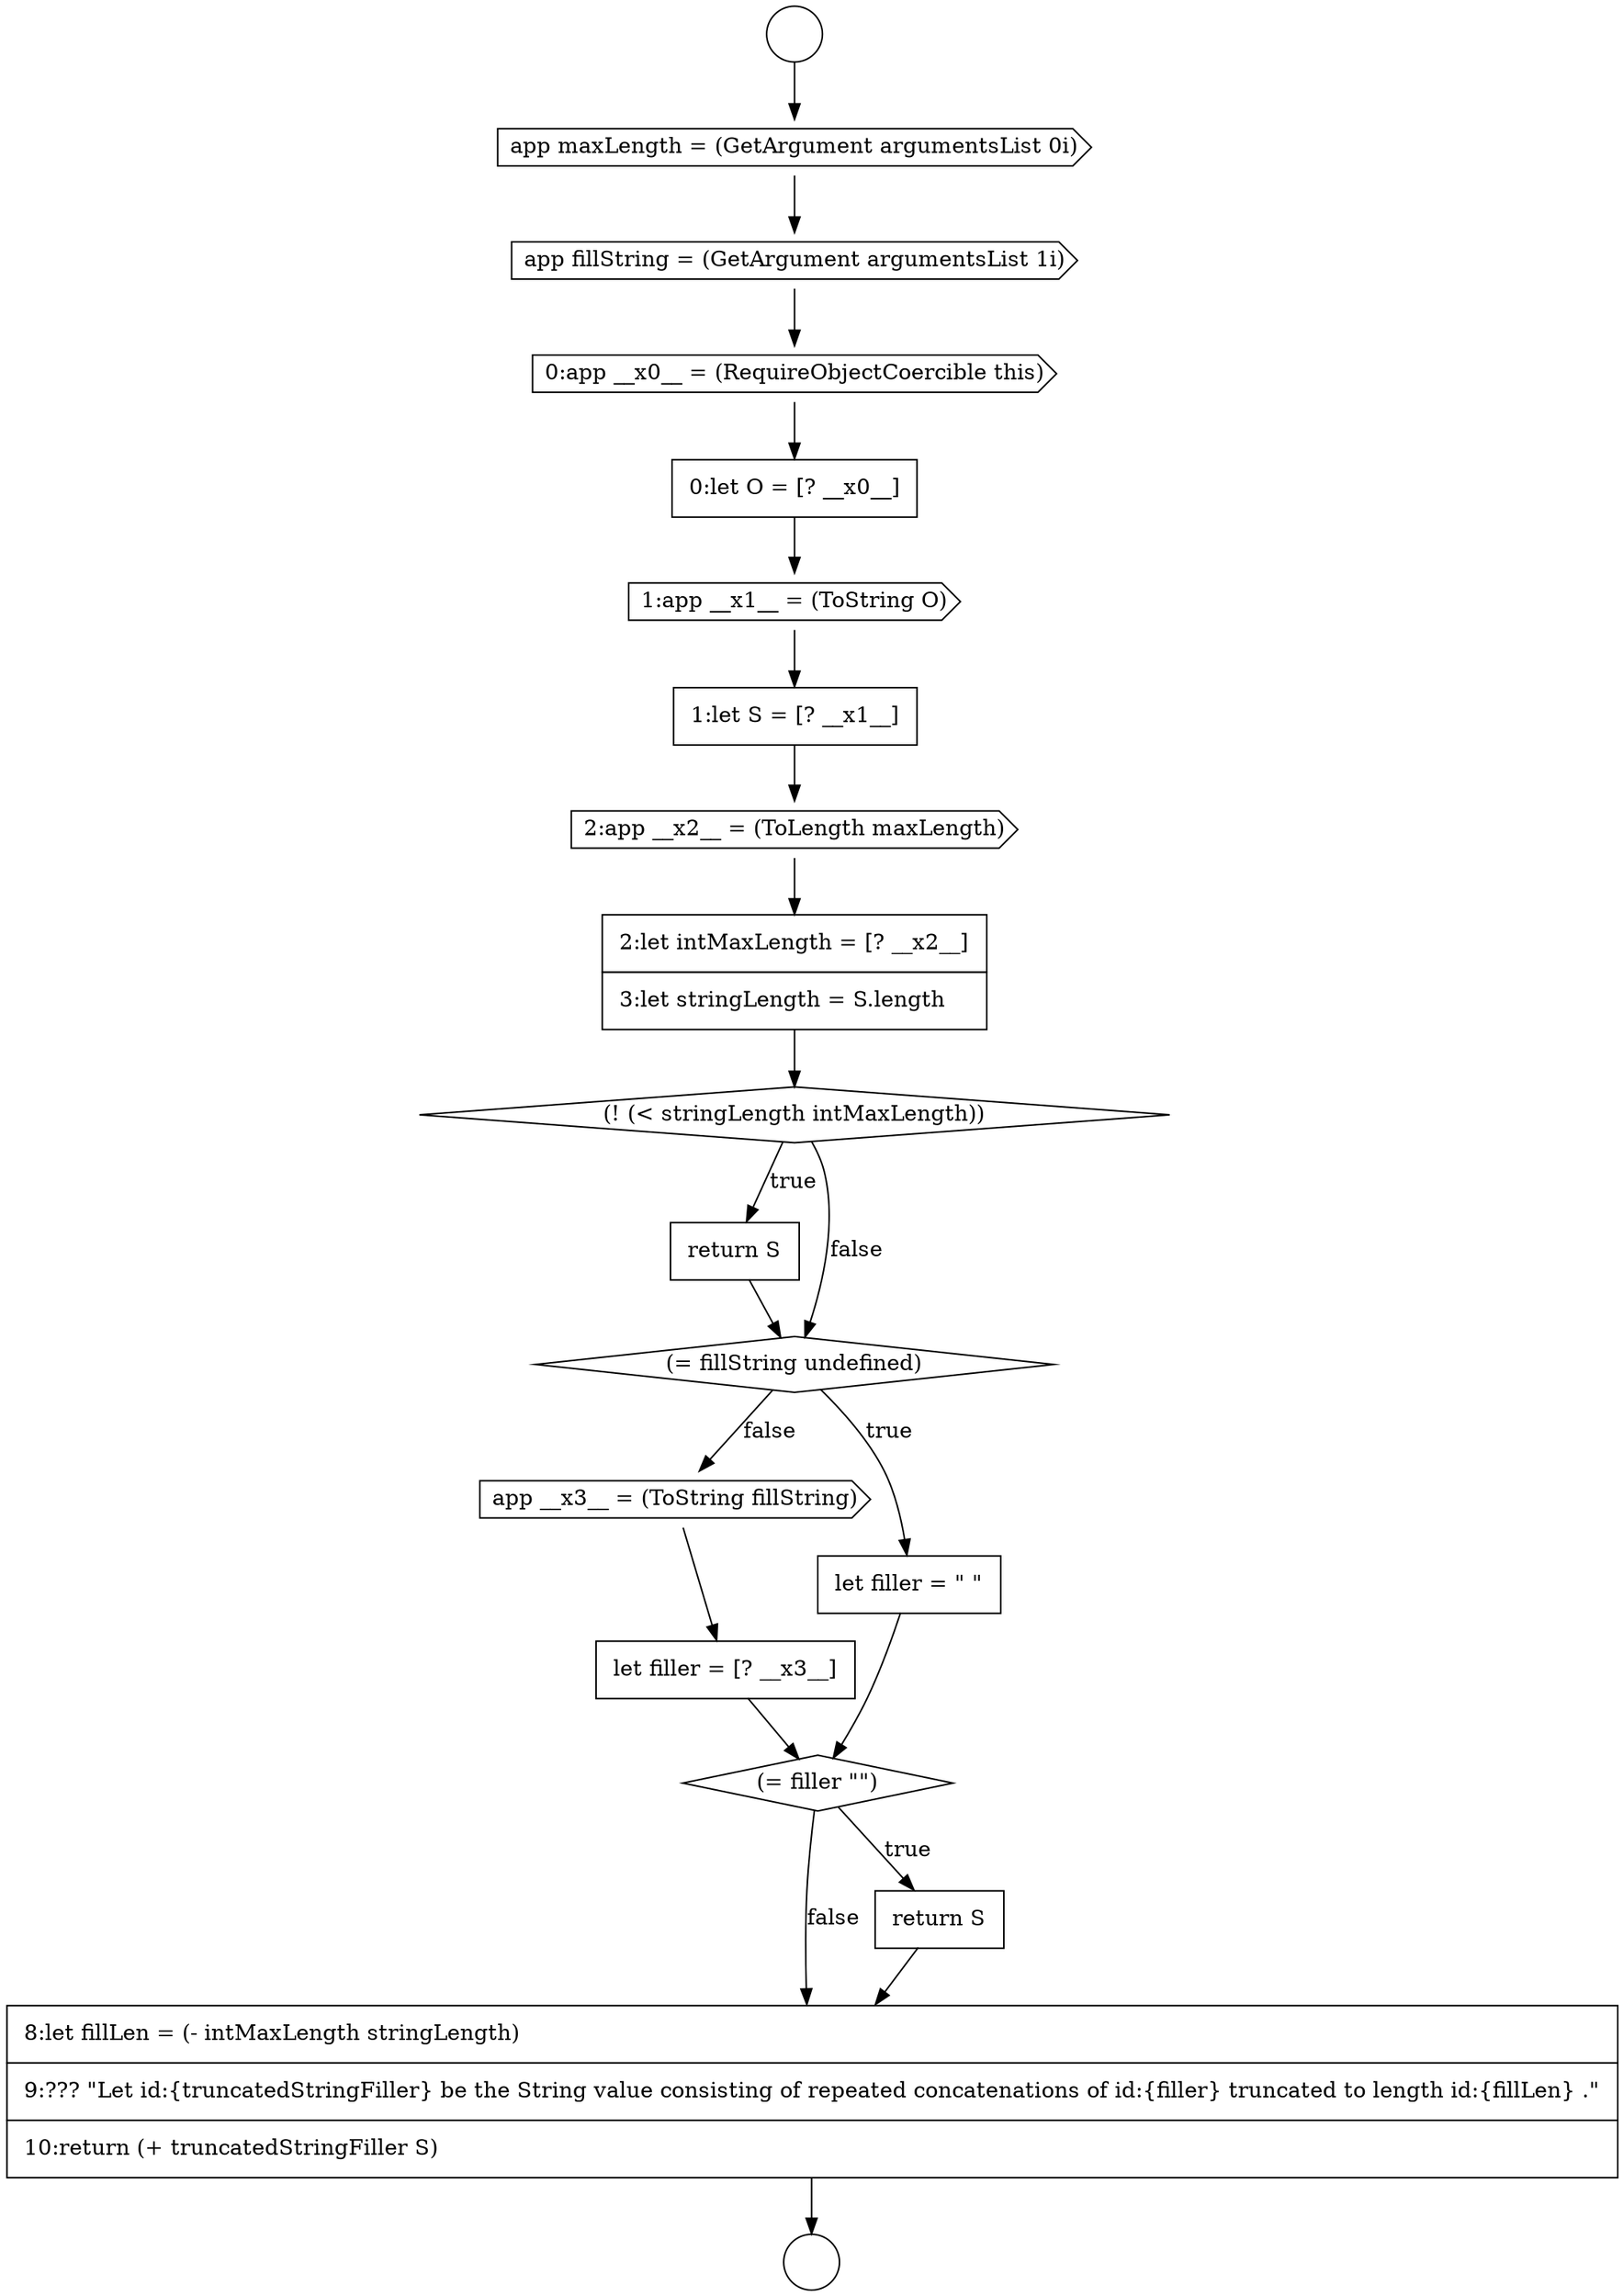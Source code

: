 digraph {
  node13120 [shape=cds, label=<<font color="black">0:app __x0__ = (RequireObjectCoercible this)</font>> color="black" fillcolor="white" style=filled]
  node13130 [shape=cds, label=<<font color="black">app __x3__ = (ToString fillString)</font>> color="black" fillcolor="white" style=filled]
  node13127 [shape=none, margin=0, label=<<font color="black">
    <table border="0" cellborder="1" cellspacing="0" cellpadding="10">
      <tr><td align="left">return S</td></tr>
    </table>
  </font>> color="black" fillcolor="white" style=filled]
  node13116 [shape=circle label=" " color="black" fillcolor="white" style=filled]
  node13122 [shape=cds, label=<<font color="black">1:app __x1__ = (ToString O)</font>> color="black" fillcolor="white" style=filled]
  node13117 [shape=circle label=" " color="black" fillcolor="white" style=filled]
  node13121 [shape=none, margin=0, label=<<font color="black">
    <table border="0" cellborder="1" cellspacing="0" cellpadding="10">
      <tr><td align="left">0:let O = [? __x0__]</td></tr>
    </table>
  </font>> color="black" fillcolor="white" style=filled]
  node13119 [shape=cds, label=<<font color="black">app fillString = (GetArgument argumentsList 1i)</font>> color="black" fillcolor="white" style=filled]
  node13123 [shape=none, margin=0, label=<<font color="black">
    <table border="0" cellborder="1" cellspacing="0" cellpadding="10">
      <tr><td align="left">1:let S = [? __x1__]</td></tr>
    </table>
  </font>> color="black" fillcolor="white" style=filled]
  node13134 [shape=none, margin=0, label=<<font color="black">
    <table border="0" cellborder="1" cellspacing="0" cellpadding="10">
      <tr><td align="left">8:let fillLen = (- intMaxLength stringLength)</td></tr>
      <tr><td align="left">9:??? &quot;Let id:{truncatedStringFiller} be the String value consisting of repeated concatenations of id:{filler} truncated to length id:{fillLen} .&quot;</td></tr>
      <tr><td align="left">10:return (+ truncatedStringFiller S)</td></tr>
    </table>
  </font>> color="black" fillcolor="white" style=filled]
  node13126 [shape=diamond, label=<<font color="black">(! (&lt; stringLength intMaxLength))</font>> color="black" fillcolor="white" style=filled]
  node13131 [shape=none, margin=0, label=<<font color="black">
    <table border="0" cellborder="1" cellspacing="0" cellpadding="10">
      <tr><td align="left">let filler = [? __x3__]</td></tr>
    </table>
  </font>> color="black" fillcolor="white" style=filled]
  node13125 [shape=none, margin=0, label=<<font color="black">
    <table border="0" cellborder="1" cellspacing="0" cellpadding="10">
      <tr><td align="left">2:let intMaxLength = [? __x2__]</td></tr>
      <tr><td align="left">3:let stringLength = S.length</td></tr>
    </table>
  </font>> color="black" fillcolor="white" style=filled]
  node13132 [shape=diamond, label=<<font color="black">(= filler &quot;&quot;)</font>> color="black" fillcolor="white" style=filled]
  node13129 [shape=none, margin=0, label=<<font color="black">
    <table border="0" cellborder="1" cellspacing="0" cellpadding="10">
      <tr><td align="left">let filler = &quot; &quot;</td></tr>
    </table>
  </font>> color="black" fillcolor="white" style=filled]
  node13128 [shape=diamond, label=<<font color="black">(= fillString undefined)</font>> color="black" fillcolor="white" style=filled]
  node13124 [shape=cds, label=<<font color="black">2:app __x2__ = (ToLength maxLength)</font>> color="black" fillcolor="white" style=filled]
  node13118 [shape=cds, label=<<font color="black">app maxLength = (GetArgument argumentsList 0i)</font>> color="black" fillcolor="white" style=filled]
  node13133 [shape=none, margin=0, label=<<font color="black">
    <table border="0" cellborder="1" cellspacing="0" cellpadding="10">
      <tr><td align="left">return S</td></tr>
    </table>
  </font>> color="black" fillcolor="white" style=filled]
  node13123 -> node13124 [ color="black"]
  node13120 -> node13121 [ color="black"]
  node13132 -> node13133 [label=<<font color="black">true</font>> color="black"]
  node13132 -> node13134 [label=<<font color="black">false</font>> color="black"]
  node13129 -> node13132 [ color="black"]
  node13125 -> node13126 [ color="black"]
  node13116 -> node13118 [ color="black"]
  node13126 -> node13127 [label=<<font color="black">true</font>> color="black"]
  node13126 -> node13128 [label=<<font color="black">false</font>> color="black"]
  node13119 -> node13120 [ color="black"]
  node13131 -> node13132 [ color="black"]
  node13121 -> node13122 [ color="black"]
  node13133 -> node13134 [ color="black"]
  node13127 -> node13128 [ color="black"]
  node13122 -> node13123 [ color="black"]
  node13130 -> node13131 [ color="black"]
  node13124 -> node13125 [ color="black"]
  node13134 -> node13117 [ color="black"]
  node13128 -> node13129 [label=<<font color="black">true</font>> color="black"]
  node13128 -> node13130 [label=<<font color="black">false</font>> color="black"]
  node13118 -> node13119 [ color="black"]
}
